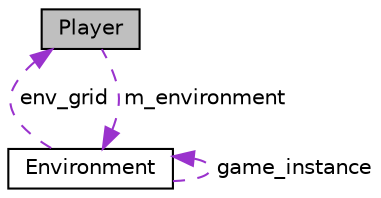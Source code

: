 digraph "Player"
{
  edge [fontname="Helvetica",fontsize="10",labelfontname="Helvetica",labelfontsize="10"];
  node [fontname="Helvetica",fontsize="10",shape=record];
  Node3 [label="Player",height=0.2,width=0.4,color="black", fillcolor="grey75", style="filled", fontcolor="black"];
  Node4 -> Node3 [dir="back",color="darkorchid3",fontsize="10",style="dashed",label=" m_environment" ,fontname="Helvetica"];
  Node4 [label="Environment",height=0.2,width=0.4,color="black", fillcolor="white", style="filled",URL="$class_environment.html",tooltip="SINGLETON ENVIRONMENT CLASS. "];
  Node3 -> Node4 [dir="back",color="darkorchid3",fontsize="10",style="dashed",label=" env_grid" ,fontname="Helvetica"];
  Node4 -> Node4 [dir="back",color="darkorchid3",fontsize="10",style="dashed",label=" game_instance" ,fontname="Helvetica"];
}
